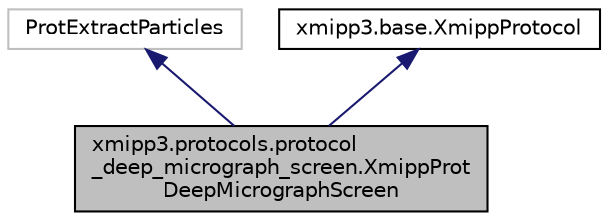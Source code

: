 digraph "xmipp3.protocols.protocol_deep_micrograph_screen.XmippProtDeepMicrographScreen"
{
  edge [fontname="Helvetica",fontsize="10",labelfontname="Helvetica",labelfontsize="10"];
  node [fontname="Helvetica",fontsize="10",shape=record];
  Node0 [label="xmipp3.protocols.protocol\l_deep_micrograph_screen.XmippProt\lDeepMicrographScreen",height=0.2,width=0.4,color="black", fillcolor="grey75", style="filled", fontcolor="black"];
  Node1 -> Node0 [dir="back",color="midnightblue",fontsize="10",style="solid",fontname="Helvetica"];
  Node1 [label="ProtExtractParticles",height=0.2,width=0.4,color="grey75", fillcolor="white", style="filled"];
  Node2 -> Node0 [dir="back",color="midnightblue",fontsize="10",style="solid",fontname="Helvetica"];
  Node2 [label="xmipp3.base.XmippProtocol",height=0.2,width=0.4,color="black", fillcolor="white", style="filled",URL="$classxmipp3_1_1base_1_1XmippProtocol.html"];
}
